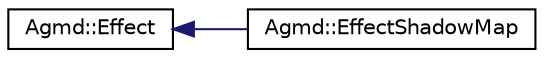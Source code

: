 digraph "Graphical Class Hierarchy"
{
  edge [fontname="Helvetica",fontsize="10",labelfontname="Helvetica",labelfontsize="10"];
  node [fontname="Helvetica",fontsize="10",shape=record];
  rankdir="LR";
  Node1 [label="Agmd::Effect",height=0.2,width=0.4,color="black", fillcolor="white", style="filled",URL="$class_agmd_1_1_effect.html"];
  Node1 -> Node2 [dir="back",color="midnightblue",fontsize="10",style="solid",fontname="Helvetica"];
  Node2 [label="Agmd::EffectShadowMap",height=0.2,width=0.4,color="black", fillcolor="white", style="filled",URL="$class_agmd_1_1_effect_shadow_map.html"];
}
